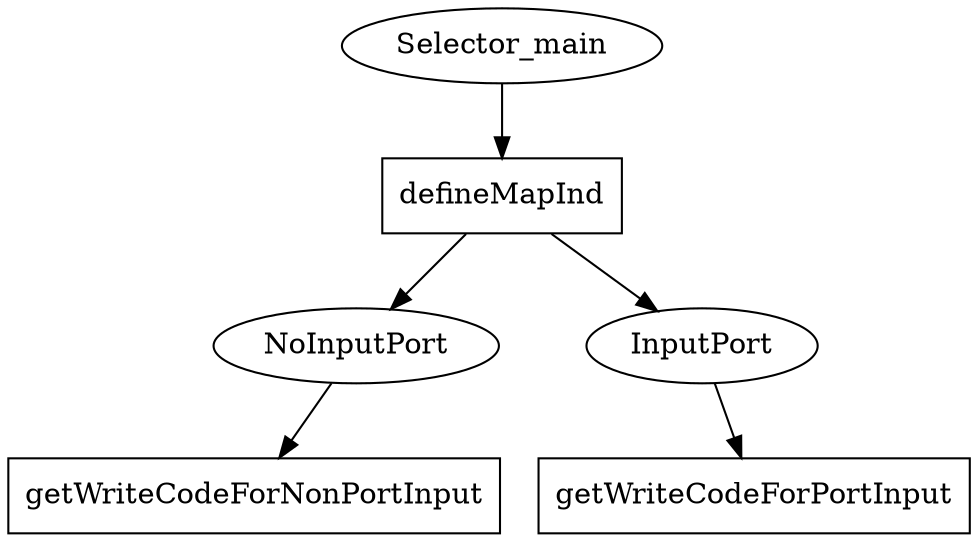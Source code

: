 digraph Selector {
        rankdir=UD;
        size="8,5"
        node [shape = polygon, sides=5];


        Selector_main [shape=ellipse];
        NoInputPort [shape=ellipse];
        getWriteCodeForNonPortInput [shape=box];
        getWriteCodeForPortInput [shape=box];
        InputPort [shape=ellipse];
        defineMapInd [shape=box];

        Selector_main -> defineMapInd
        defineMapInd -> InputPort
        defineMapInd -> NoInputPort
        NoInputPort -> getWriteCodeForNonPortInput
        InputPort -> getWriteCodeForPortInput


}
